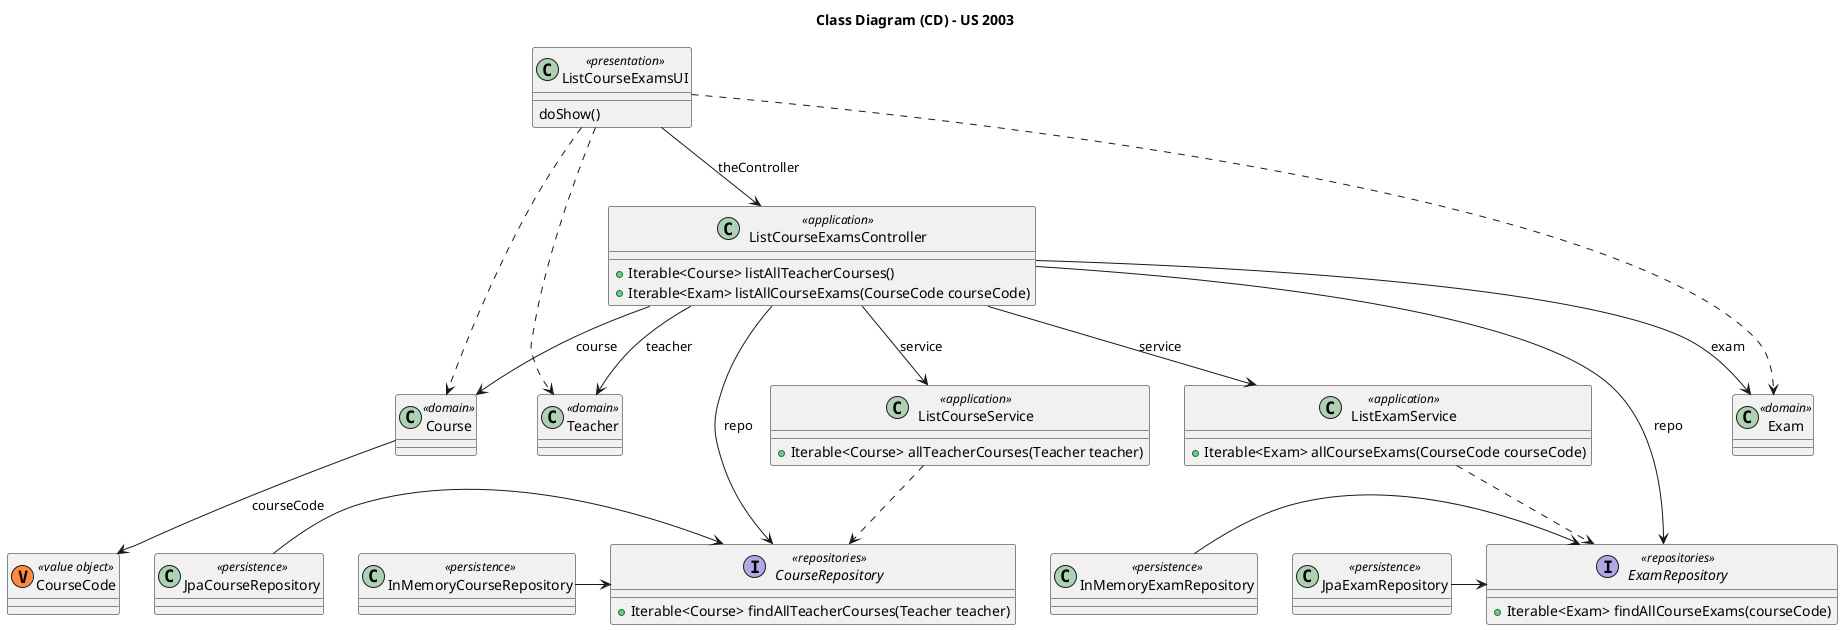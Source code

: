 @startuml

title Class Diagram (CD) - US 2003

'Classes
class ListCourseExamsUI <<presentation>> {
    doShow()
}

class JpaCourseRepository <<persistence>> {}
class InMemoryCourseRepository <<persistence>> {}
class JpaExamRepository <<persistence>> {}
class InMemoryExamRepository <<persistence>> {}

class Course <<domain>> {}
class CourseCode <<(V, #FF8B40) value object>>
class Teacher <<domain>> {}
class Exam <<domain>> {}

class ListCourseExamsController <<application>> {
    +Iterable<Course> listAllTeacherCourses()
    +Iterable<Exam> listAllCourseExams(CourseCode courseCode)
}
class ListCourseService <<application>>{
    +Iterable<Course> allTeacherCourses(Teacher teacher)
}
class ListExamService <<application>>{
    +Iterable<Exam> allCourseExams(CourseCode courseCode)
}

interface CourseRepository <<repositories>> {
    +Iterable<Course> findAllTeacherCourses(Teacher teacher)
}
interface ExamRepository <<repositories>> {
    +Iterable<Exam> findAllCourseExams(courseCode)
}

'Navigation
ListCourseExamsUI --> ListCourseExamsController : theController
ListCourseExamsController --> CourseRepository : repo
ListCourseExamsController --> ExamRepository : repo
ListCourseExamsController --> ListCourseService : service
ListCourseExamsController --> ListExamService : service
ListCourseExamsController --> Course : course
ListCourseExamsController --> Teacher : teacher
ListCourseExamsController --> Exam : exam
Course --> CourseCode : courseCode
JpaCourseRepository -> CourseRepository
InMemoryCourseRepository -> CourseRepository
JpaExamRepository -> ExamRepository
InMemoryExamRepository -> ExamRepository

'Dependencies
ListCourseExamsUI -[dashed]-> Course
ListCourseExamsUI -[dashed]-> Teacher
ListCourseExamsUI -[dashed]-> Exam
ListCourseService -[dashed]-> CourseRepository
ListExamService -[dashed]-> ExamRepository

@enduml